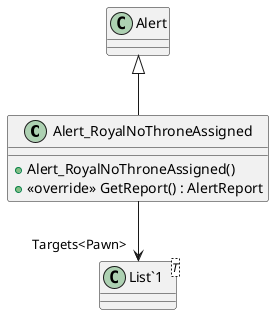 @startuml
class Alert_RoyalNoThroneAssigned {
    + Alert_RoyalNoThroneAssigned()
    + <<override>> GetReport() : AlertReport
}
class "List`1"<T> {
}
Alert <|-- Alert_RoyalNoThroneAssigned
Alert_RoyalNoThroneAssigned --> "Targets<Pawn>" "List`1"
@enduml
